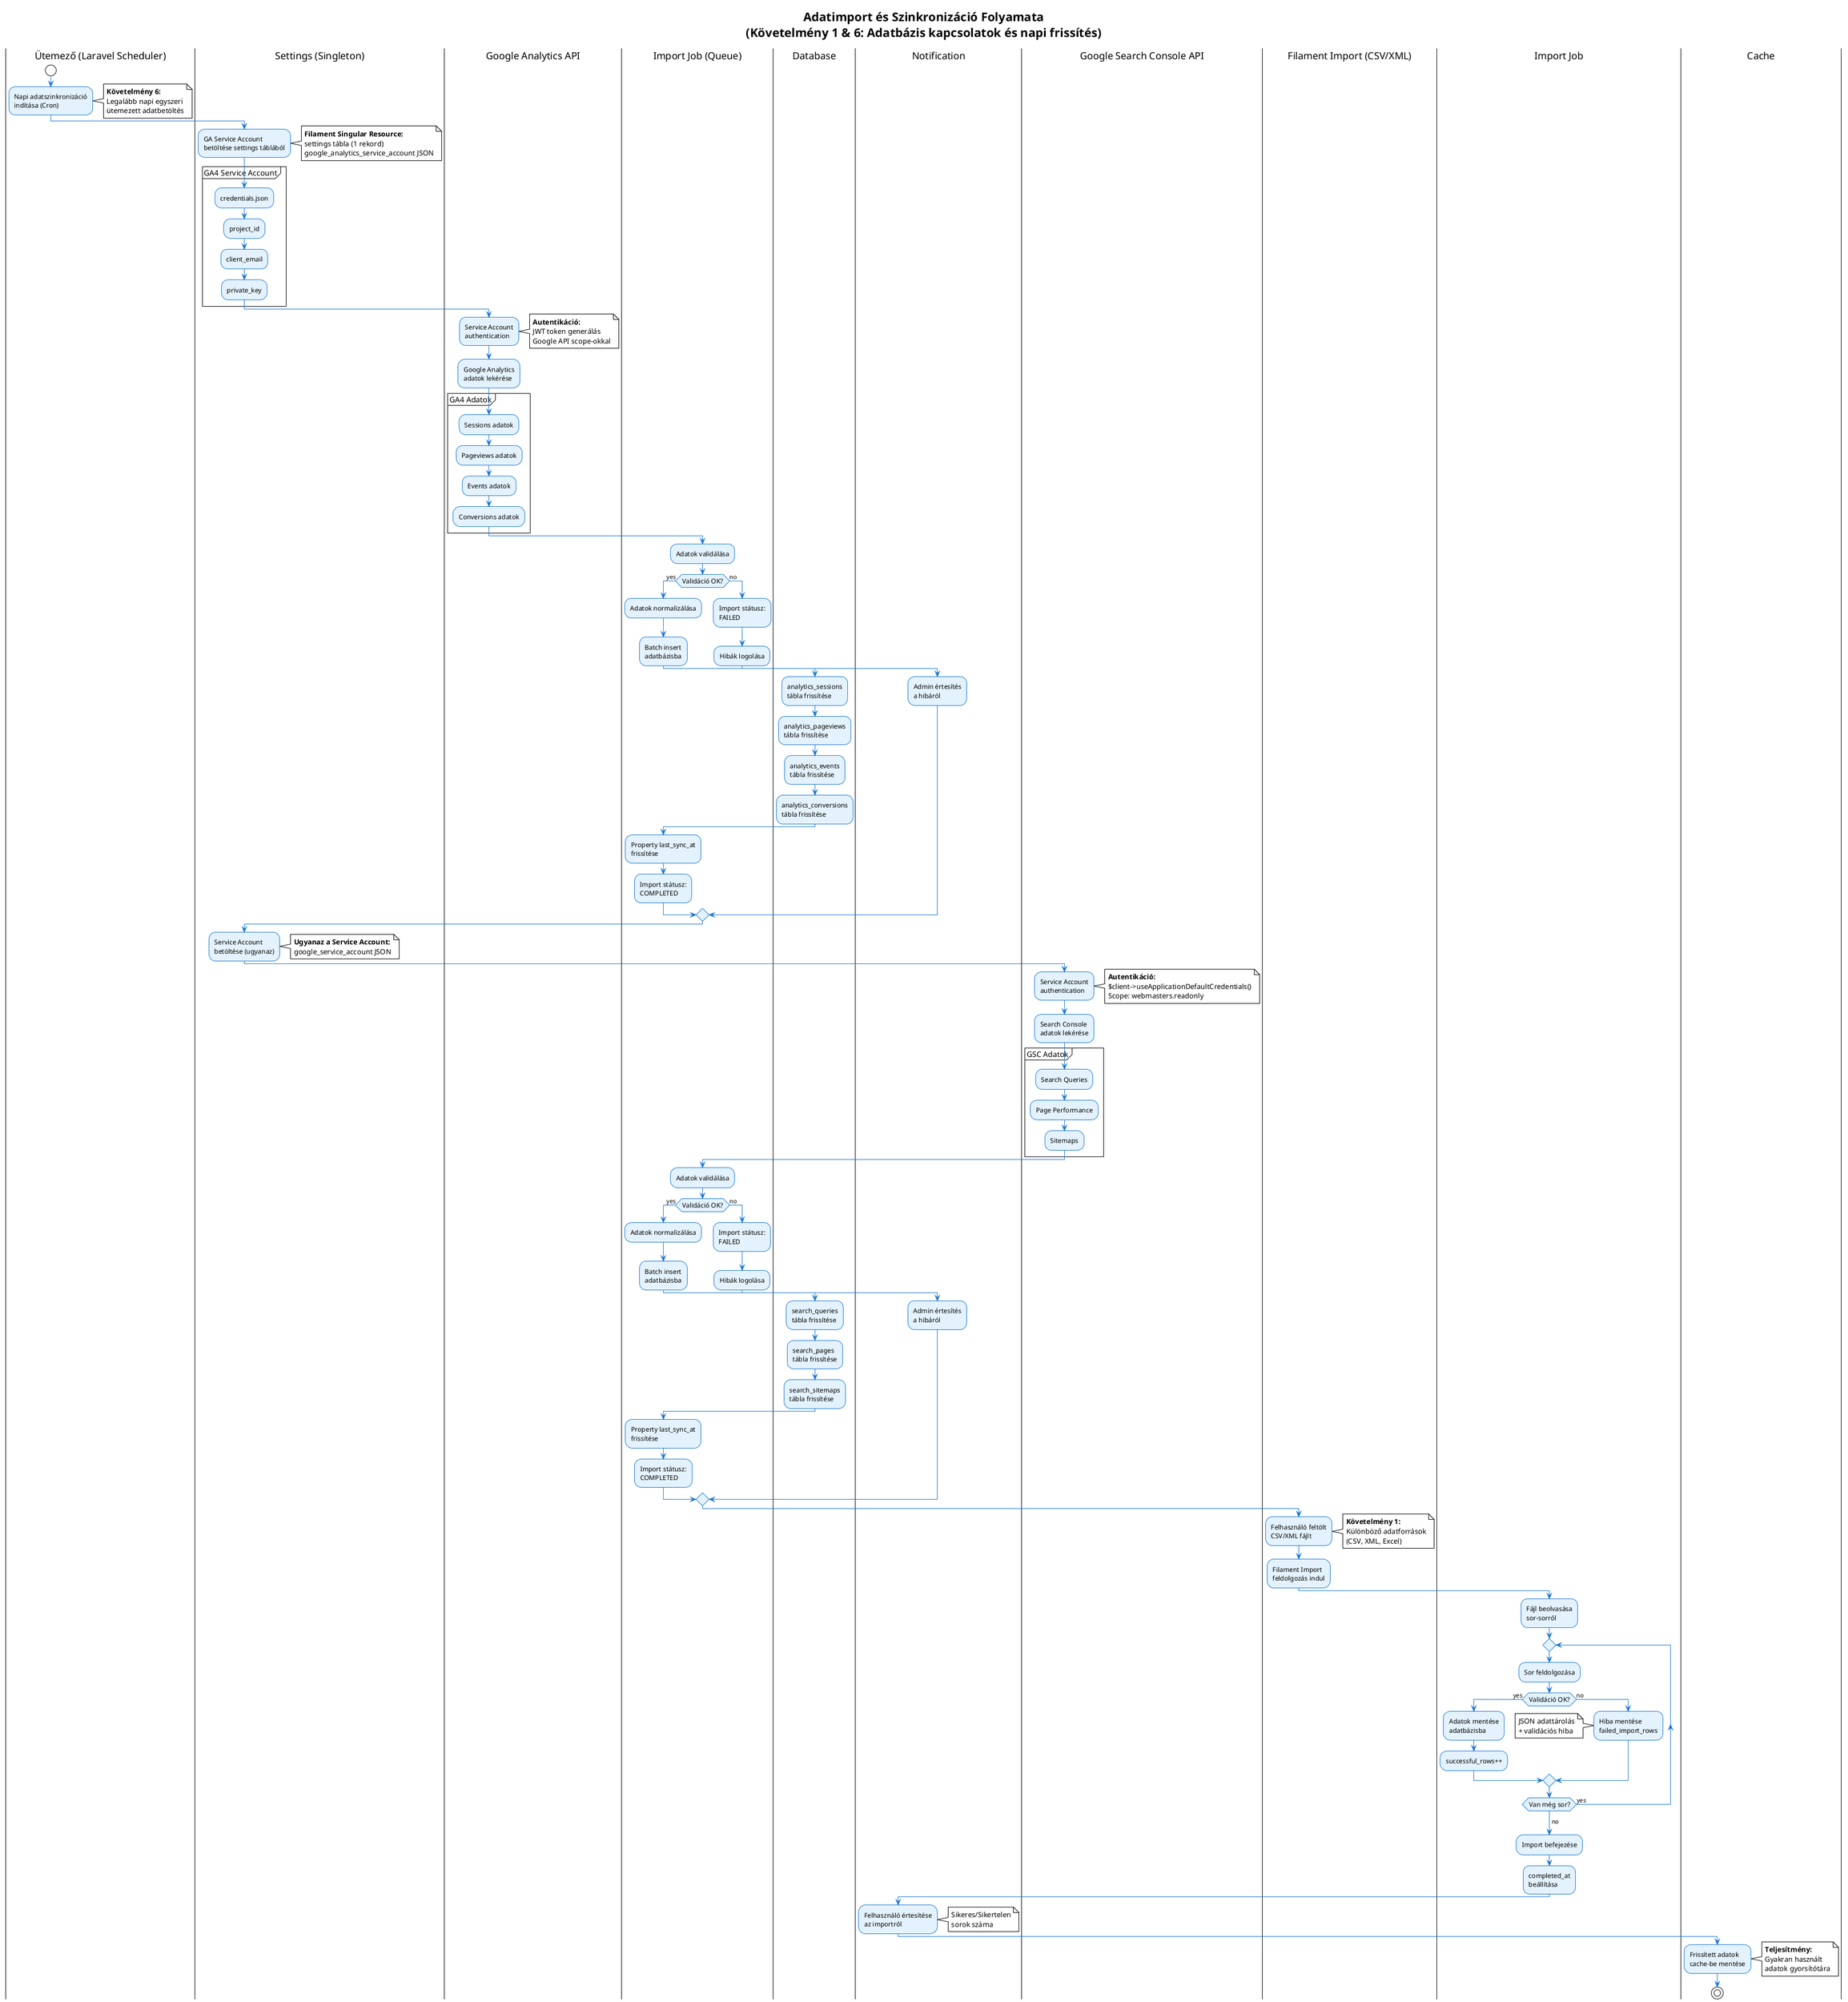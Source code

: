 @startuml Adatimport és Szinkronizáció Folyamat

!theme plain
skinparam ActivityBackgroundColor #E3F2FD
skinparam ActivityBorderColor #1976D2
skinparam ActivityFontSize 12
skinparam ArrowColor #1976D2

title Adatimport és Szinkronizáció Folyamata\n(Követelmény 1 & 6: Adatbázis kapcsolatok és napi frissítés)

|Ütemező (Laravel Scheduler)|
start
:Napi adatszinkronizáció\nindítása (Cron);
note right
  **Követelmény 6:**
  Legalább napi egyszeri
  ütemezett adatbetöltés
end note

|Settings (Singleton)|
:GA Service Account\nbetöltése settings táblából;
note right
  **Filament Singular Resource:**
  settings tábla (1 rekord)
  google_analytics_service_account JSON
end note

partition "GA4 Service Account" {
  :credentials.json;
  :project_id;
  :client_email;
  :private_key;
}

|Google Analytics API|
:Service Account\nauthentication;
note right
  **Autentikáció:**
  JWT token generálás
  Google API scope-okkal
end note

:Google Analytics\nadatok lekérése;
partition "GA4 Adatok" {
  :Sessions adatok;
  :Pageviews adatok;
  :Events adatok;
  :Conversions adatok;
}

|Import Job (Queue)|
:Adatok validálása;
if (Validáció OK?) then (yes)
  :Adatok normalizálása;
  :Batch insert\nadatbázisba;

  |Database|
  :analytics_sessions\ntábla frissítése;
  :analytics_pageviews\ntábla frissítése;
  :analytics_events\ntábla frissítése;
  :analytics_conversions\ntábla frissítése;

  |Import Job (Queue)|
  :Property last_sync_at\nfrissítése;
  :Import státusz:\nCOMPLETED;
else (no)
  :Import státusz:\nFAILED;
  :Hibák logolása;

  |Notification|
  :Admin értesítés\na hibáról;
endif

|Settings (Singleton)|
:Service Account\nbetöltése (ugyanaz);
note right
  **Ugyanaz a Service Account:**
  google_service_account JSON
end note

|Google Search Console API|
:Service Account\nauthentication;
note right
  **Autentikáció:**
  $client->useApplicationDefaultCredentials()
  Scope: webmasters.readonly
end note

:Search Console\nadatok lekérése;
partition "GSC Adatok" {
  :Search Queries;
  :Page Performance;
  :Sitemaps;
}

|Import Job (Queue)|
:Adatok validálása;
if (Validáció OK?) then (yes)
  :Adatok normalizálása;
  :Batch insert\nadatbázisba;

  |Database|
  :search_queries\ntábla frissítése;
  :search_pages\ntábla frissítése;
  :search_sitemaps\ntábla frissítése;

  |Import Job (Queue)|
  :Property last_sync_at\nfrissítése;
  :Import státusz:\nCOMPLETED;
else (no)
  :Import státusz:\nFAILED;
  :Hibák logolása;

  |Notification|
  :Admin értesítés\na hibáról;
endif

|Filament Import (CSV/XML)|
:Felhasználó feltölt\nCSV/XML fájlt;
note right
  **Követelmény 1:**
  Különböző adatforrások
  (CSV, XML, Excel)
end note

:Filament Import\nfeldolgozás indul;

|Import Job|
:Fájl beolvasása\nsor-sorról;

repeat
  :Sor feldolgozása;
  if (Validáció OK?) then (yes)
    :Adatok mentése\nadatbázisba;
    :successful_rows++;
  else (no)
    :Hiba mentése\nfailed_import_rows;
    note left
      JSON adattárolás
      + validációs hiba
    end note
  endif
repeat while (Van még sor?) is (yes)
->no;

:Import befejezése;
:completed_at\nbeállítása;

|Notification|
:Felhasználó értesítése\naz importról;
note right
  Sikeres/Sikertelen
  sorok száma
end note

|Cache|
:Frissített adatok\ncache-be mentése;
note right
  **Teljesítmény:**
  Gyakran használt
  adatok gyorsítótára
end note

stop

@enduml
